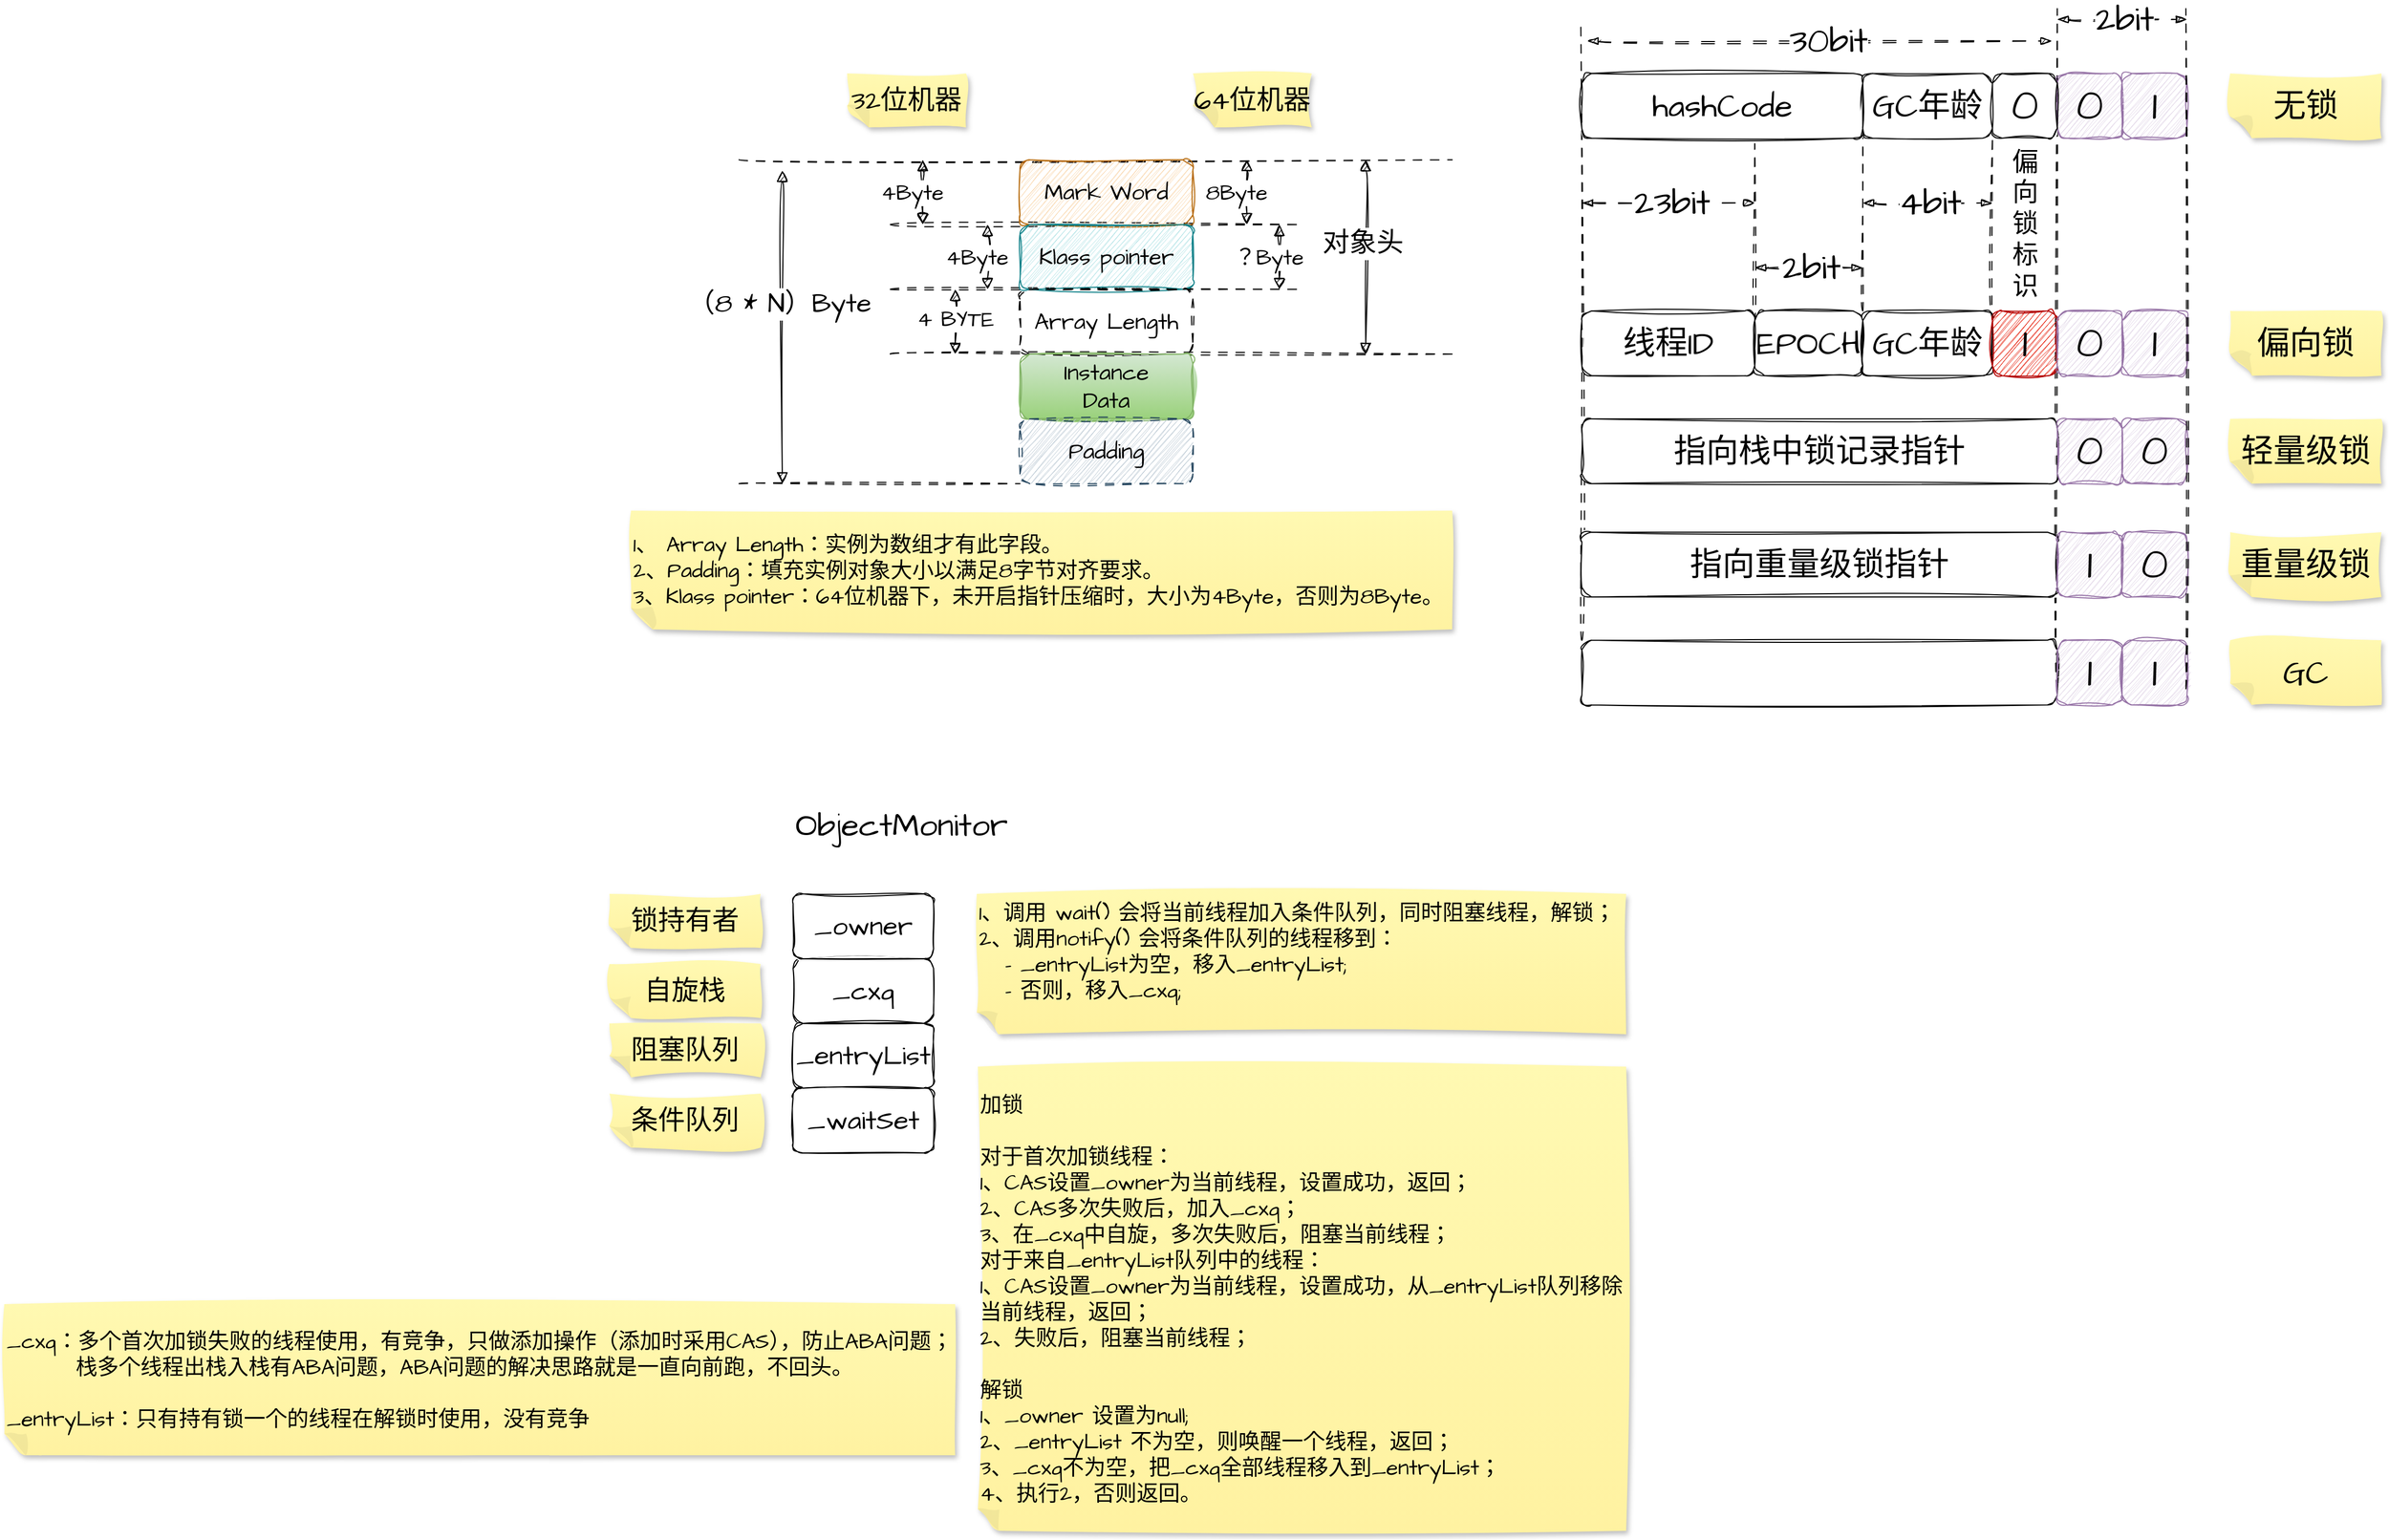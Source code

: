 <mxfile version="27.0.1" pages="2">
  <diagram id="DWRk5Ioig9nhmBMhW3VK" name="synchronized">
    <mxGraphModel dx="2586" dy="648" grid="1" gridSize="10" guides="1" tooltips="1" connect="1" arrows="1" fold="1" page="1" pageScale="1" pageWidth="827" pageHeight="1169" math="0" shadow="0">
      <root>
        <mxCell id="0" />
        <mxCell id="1" parent="0" />
        <mxCell id="L-Hcd75Az6-klwuQlHuB-6" value="" style="group" vertex="1" connectable="0" parent="1">
          <mxGeometry x="39" y="20" width="741" height="645" as="geometry" />
        </mxCell>
        <mxCell id="I6-CAUU2AUyVwgzxPKkg-29" value="" style="edgeStyle=none;orthogonalLoop=1;jettySize=auto;html=1;rounded=0;sketch=1;hachureGap=4;jiggle=2;curveFitting=1;fontFamily=Architects Daughter;fontSource=https%3A%2F%2Ffonts.googleapis.com%2Fcss%3Ffamily%3DArchitects%2BDaughter;fontSize=12;startSize=8;endSize=8;curved=1;endArrow=none;startFill=0;dashed=1;dashPattern=8 8;exitX=1;exitY=0;exitDx=0;exitDy=0;" edge="1" parent="L-Hcd75Az6-klwuQlHuB-6" source="I6-CAUU2AUyVwgzxPKkg-8">
          <mxGeometry width="120" relative="1" as="geometry">
            <mxPoint x="261" y="260" as="sourcePoint" />
            <mxPoint x="261" y="110" as="targetPoint" />
            <Array as="points" />
          </mxGeometry>
        </mxCell>
        <mxCell id="I6-CAUU2AUyVwgzxPKkg-30" value="" style="edgeStyle=none;orthogonalLoop=1;jettySize=auto;html=1;rounded=0;sketch=1;hachureGap=4;jiggle=2;curveFitting=1;fontFamily=Architects Daughter;fontSource=https%3A%2F%2Ffonts.googleapis.com%2Fcss%3Ffamily%3DArchitects%2BDaughter;fontSize=12;startSize=8;endSize=8;curved=1;endArrow=none;startFill=0;dashed=1;dashPattern=8 8;exitX=0;exitY=0;exitDx=0;exitDy=0;" edge="1" parent="L-Hcd75Az6-klwuQlHuB-6" source="I6-CAUU2AUyVwgzxPKkg-54">
          <mxGeometry width="120" relative="1" as="geometry">
            <mxPoint y="680" as="sourcePoint" />
            <mxPoint y="10" as="targetPoint" />
            <Array as="points" />
          </mxGeometry>
        </mxCell>
        <mxCell id="I6-CAUU2AUyVwgzxPKkg-31" value="" style="edgeStyle=none;orthogonalLoop=1;jettySize=auto;html=1;rounded=0;sketch=1;hachureGap=4;jiggle=2;curveFitting=1;fontFamily=Architects Daughter;fontSource=https%3A%2F%2Ffonts.googleapis.com%2Fcss%3Ffamily%3DArchitects%2BDaughter;fontSize=12;startSize=8;endSize=8;curved=1;endArrow=none;startFill=0;dashed=1;dashPattern=8 8;exitX=1;exitY=0;exitDx=0;exitDy=0;" edge="1" parent="L-Hcd75Az6-klwuQlHuB-6">
          <mxGeometry width="120" relative="1" as="geometry">
            <mxPoint x="161" y="290" as="sourcePoint" />
            <mxPoint x="161" y="120" as="targetPoint" />
            <Array as="points" />
          </mxGeometry>
        </mxCell>
        <mxCell id="I6-CAUU2AUyVwgzxPKkg-32" value="" style="edgeStyle=none;orthogonalLoop=1;jettySize=auto;html=1;rounded=0;sketch=1;hachureGap=4;jiggle=2;curveFitting=1;fontFamily=Architects Daughter;fontSource=https%3A%2F%2Ffonts.googleapis.com%2Fcss%3Ffamily%3DArchitects%2BDaughter;fontSize=12;startSize=8;endSize=8;curved=1;endArrow=none;startFill=0;dashed=1;dashPattern=8 8;exitX=1;exitY=0;exitDx=0;exitDy=0;" edge="1" parent="L-Hcd75Az6-klwuQlHuB-6">
          <mxGeometry width="120" relative="1" as="geometry">
            <mxPoint x="381" y="290" as="sourcePoint" />
            <mxPoint x="381" y="120" as="targetPoint" />
            <Array as="points" />
          </mxGeometry>
        </mxCell>
        <mxCell id="I6-CAUU2AUyVwgzxPKkg-33" value="" style="edgeStyle=none;orthogonalLoop=1;jettySize=auto;html=1;rounded=0;sketch=1;hachureGap=4;jiggle=2;curveFitting=1;fontFamily=Architects Daughter;fontSource=https%3A%2F%2Ffonts.googleapis.com%2Fcss%3Ffamily%3DArchitects%2BDaughter;fontSize=12;startSize=8;endSize=8;curved=1;endArrow=none;startFill=0;dashed=1;dashPattern=8 8;" edge="1" parent="L-Hcd75Az6-klwuQlHuB-6">
          <mxGeometry width="120" relative="1" as="geometry">
            <mxPoint x="441" y="630" as="sourcePoint" />
            <mxPoint x="441" as="targetPoint" />
            <Array as="points" />
          </mxGeometry>
        </mxCell>
        <mxCell id="I6-CAUU2AUyVwgzxPKkg-35" value="" style="edgeStyle=none;orthogonalLoop=1;jettySize=auto;html=1;rounded=0;sketch=1;hachureGap=4;jiggle=2;curveFitting=1;fontFamily=Architects Daughter;fontSource=https%3A%2F%2Ffonts.googleapis.com%2Fcss%3Ffamily%3DArchitects%2BDaughter;fontSize=12;startSize=8;endSize=8;curved=1;startArrow=blockThin;startFill=1;endArrow=blockThin;endFill=1;dashed=1;dashPattern=12 12;" edge="1" parent="L-Hcd75Az6-klwuQlHuB-6">
          <mxGeometry width="120" relative="1" as="geometry">
            <mxPoint x="1" y="180" as="sourcePoint" />
            <mxPoint x="161" y="180" as="targetPoint" />
            <Array as="points" />
          </mxGeometry>
        </mxCell>
        <mxCell id="I6-CAUU2AUyVwgzxPKkg-37" value="&lt;font style=&quot;font-size: 32px;&quot;&gt;23bit&lt;/font&gt;" style="edgeLabel;html=1;align=center;verticalAlign=middle;resizable=0;points=[];fontSize=12;sketch=1;hachureGap=4;jiggle=2;curveFitting=1;fontFamily=Architects Daughter;fontSource=https%3A%2F%2Ffonts.googleapis.com%2Fcss%3Ffamily%3DArchitects%2BDaughter;container=0;" vertex="1" connectable="0" parent="I6-CAUU2AUyVwgzxPKkg-35">
          <mxGeometry x="0.037" y="-1" relative="1" as="geometry">
            <mxPoint as="offset" />
          </mxGeometry>
        </mxCell>
        <mxCell id="I6-CAUU2AUyVwgzxPKkg-38" value="" style="edgeStyle=none;orthogonalLoop=1;jettySize=auto;html=1;rounded=0;sketch=1;hachureGap=4;jiggle=2;curveFitting=1;fontFamily=Architects Daughter;fontSource=https%3A%2F%2Ffonts.googleapis.com%2Fcss%3Ffamily%3DArchitects%2BDaughter;fontSize=12;startSize=8;endSize=8;curved=1;startArrow=blockThin;startFill=1;endArrow=blockThin;endFill=1;dashed=1;dashPattern=12 12;" edge="1" parent="L-Hcd75Az6-klwuQlHuB-6">
          <mxGeometry width="120" relative="1" as="geometry">
            <mxPoint x="261" y="180" as="sourcePoint" />
            <mxPoint x="381" y="180" as="targetPoint" />
            <Array as="points" />
          </mxGeometry>
        </mxCell>
        <mxCell id="I6-CAUU2AUyVwgzxPKkg-39" value="&lt;font style=&quot;font-size: 32px;&quot;&gt;4bit&lt;/font&gt;" style="edgeLabel;html=1;align=center;verticalAlign=middle;resizable=0;points=[];fontSize=12;sketch=1;hachureGap=4;jiggle=2;curveFitting=1;fontFamily=Architects Daughter;fontSource=https%3A%2F%2Ffonts.googleapis.com%2Fcss%3Ffamily%3DArchitects%2BDaughter;container=0;" vertex="1" connectable="0" parent="I6-CAUU2AUyVwgzxPKkg-38">
          <mxGeometry x="0.037" y="-1" relative="1" as="geometry">
            <mxPoint as="offset" />
          </mxGeometry>
        </mxCell>
        <mxCell id="I6-CAUU2AUyVwgzxPKkg-40" value="" style="edgeStyle=none;orthogonalLoop=1;jettySize=auto;html=1;rounded=0;sketch=1;hachureGap=4;jiggle=2;curveFitting=1;fontFamily=Architects Daughter;fontSource=https%3A%2F%2Ffonts.googleapis.com%2Fcss%3Ffamily%3DArchitects%2BDaughter;fontSize=12;startSize=8;endSize=8;curved=1;startArrow=blockThin;startFill=1;endArrow=blockThin;endFill=1;dashed=1;dashPattern=12 12;" edge="1" parent="L-Hcd75Az6-klwuQlHuB-6">
          <mxGeometry width="120" relative="1" as="geometry">
            <mxPoint x="161" y="240" as="sourcePoint" />
            <mxPoint x="261" y="240" as="targetPoint" />
            <Array as="points" />
          </mxGeometry>
        </mxCell>
        <mxCell id="I6-CAUU2AUyVwgzxPKkg-41" value="&lt;font style=&quot;font-size: 32px;&quot;&gt;2bit&lt;/font&gt;" style="edgeLabel;html=1;align=center;verticalAlign=middle;resizable=0;points=[];fontSize=12;sketch=1;hachureGap=4;jiggle=2;curveFitting=1;fontFamily=Architects Daughter;fontSource=https%3A%2F%2Ffonts.googleapis.com%2Fcss%3Ffamily%3DArchitects%2BDaughter;container=0;" vertex="1" connectable="0" parent="I6-CAUU2AUyVwgzxPKkg-40">
          <mxGeometry x="0.037" y="-1" relative="1" as="geometry">
            <mxPoint as="offset" />
          </mxGeometry>
        </mxCell>
        <mxCell id="I6-CAUU2AUyVwgzxPKkg-42" value="偏&lt;div&gt;向&lt;/div&gt;&lt;div&gt;锁&lt;/div&gt;&lt;div&gt;标&lt;/div&gt;&lt;div&gt;识&lt;/div&gt;" style="text;html=1;align=center;verticalAlign=middle;resizable=0;points=[];autosize=1;strokeColor=none;fillColor=none;fontSize=24;fontFamily=Architects Daughter;fontSource=https%3A%2F%2Ffonts.googleapis.com%2Fcss%3Ffamily%3DArchitects%2BDaughter;container=0;" vertex="1" parent="L-Hcd75Az6-klwuQlHuB-6">
          <mxGeometry x="386" y="120" width="50" height="160" as="geometry" />
        </mxCell>
        <mxCell id="I6-CAUU2AUyVwgzxPKkg-43" value="" style="edgeStyle=none;orthogonalLoop=1;jettySize=auto;html=1;rounded=0;sketch=1;hachureGap=4;jiggle=2;curveFitting=1;fontFamily=Architects Daughter;fontSource=https%3A%2F%2Ffonts.googleapis.com%2Fcss%3Ffamily%3DArchitects%2BDaughter;fontSize=12;startSize=8;endSize=8;curved=1;startArrow=blockThin;startFill=1;endArrow=blockThin;endFill=1;dashed=1;dashPattern=12 12;" edge="1" parent="L-Hcd75Az6-klwuQlHuB-6">
          <mxGeometry width="120" relative="1" as="geometry">
            <mxPoint x="6" y="30" as="sourcePoint" />
            <mxPoint x="436" y="30" as="targetPoint" />
            <Array as="points" />
          </mxGeometry>
        </mxCell>
        <mxCell id="I6-CAUU2AUyVwgzxPKkg-44" value="&lt;font style=&quot;font-size: 32px;&quot;&gt;30bit&lt;/font&gt;" style="edgeLabel;html=1;align=center;verticalAlign=middle;resizable=0;points=[];fontSize=12;sketch=1;hachureGap=4;jiggle=2;curveFitting=1;fontFamily=Architects Daughter;fontSource=https%3A%2F%2Ffonts.googleapis.com%2Fcss%3Ffamily%3DArchitects%2BDaughter;container=0;" vertex="1" connectable="0" parent="I6-CAUU2AUyVwgzxPKkg-43">
          <mxGeometry x="0.037" y="-1" relative="1" as="geometry">
            <mxPoint as="offset" />
          </mxGeometry>
        </mxCell>
        <mxCell id="I6-CAUU2AUyVwgzxPKkg-46" value="无锁" style="shape=note;whiteSpace=wrap;html=1;backgroundOutline=1;fontColor=#000000;darkOpacity=0.05;fillColor=#FFF9B2;strokeColor=none;fillStyle=solid;direction=west;gradientDirection=north;gradientColor=#FFF2A1;shadow=1;size=20;pointerEvents=1;sketch=1;hachureGap=4;jiggle=2;curveFitting=1;fontFamily=Architects Daughter;fontSource=https%3A%2F%2Ffonts.googleapis.com%2Fcss%3Ffamily%3DArchitects%2BDaughter;fontSize=30;container=0;" vertex="1" parent="L-Hcd75Az6-klwuQlHuB-6">
          <mxGeometry x="601" y="60" width="140" height="60" as="geometry" />
        </mxCell>
        <mxCell id="I6-CAUU2AUyVwgzxPKkg-47" value="偏向锁" style="shape=note;whiteSpace=wrap;html=1;backgroundOutline=1;fontColor=#000000;darkOpacity=0.05;fillColor=#FFF9B2;strokeColor=none;fillStyle=solid;direction=west;gradientDirection=north;gradientColor=#FFF2A1;shadow=1;size=20;pointerEvents=1;sketch=1;hachureGap=4;jiggle=2;curveFitting=1;fontFamily=Architects Daughter;fontSource=https%3A%2F%2Ffonts.googleapis.com%2Fcss%3Ffamily%3DArchitects%2BDaughter;fontSize=30;container=0;" vertex="1" parent="L-Hcd75Az6-klwuQlHuB-6">
          <mxGeometry x="601" y="280" width="140" height="60" as="geometry" />
        </mxCell>
        <mxCell id="I6-CAUU2AUyVwgzxPKkg-48" value="轻量级锁" style="shape=note;whiteSpace=wrap;html=1;backgroundOutline=1;fontColor=#000000;darkOpacity=0.05;fillColor=#FFF9B2;strokeColor=none;fillStyle=solid;direction=west;gradientDirection=north;gradientColor=#FFF2A1;shadow=1;size=20;pointerEvents=1;sketch=1;hachureGap=4;jiggle=2;curveFitting=1;fontFamily=Architects Daughter;fontSource=https%3A%2F%2Ffonts.googleapis.com%2Fcss%3Ffamily%3DArchitects%2BDaughter;fontSize=30;container=0;" vertex="1" parent="L-Hcd75Az6-klwuQlHuB-6">
          <mxGeometry x="601" y="380" width="140" height="60" as="geometry" />
        </mxCell>
        <mxCell id="I6-CAUU2AUyVwgzxPKkg-49" value="重量级锁" style="shape=note;whiteSpace=wrap;html=1;backgroundOutline=1;fontColor=#000000;darkOpacity=0.05;fillColor=#FFF9B2;strokeColor=none;fillStyle=solid;direction=west;gradientDirection=north;gradientColor=#FFF2A1;shadow=1;size=20;pointerEvents=1;sketch=1;hachureGap=4;jiggle=2;curveFitting=1;fontFamily=Architects Daughter;fontSource=https%3A%2F%2Ffonts.googleapis.com%2Fcss%3Ffamily%3DArchitects%2BDaughter;fontSize=30;container=0;" vertex="1" parent="L-Hcd75Az6-klwuQlHuB-6">
          <mxGeometry x="601" y="485" width="140" height="60" as="geometry" />
        </mxCell>
        <mxCell id="I6-CAUU2AUyVwgzxPKkg-55" value="GC" style="shape=note;whiteSpace=wrap;html=1;backgroundOutline=1;fontColor=#000000;darkOpacity=0.05;fillColor=#FFF9B2;strokeColor=none;fillStyle=solid;direction=west;gradientDirection=north;gradientColor=#FFF2A1;shadow=1;size=20;pointerEvents=1;sketch=1;hachureGap=4;jiggle=2;curveFitting=1;fontFamily=Architects Daughter;fontSource=https%3A%2F%2Ffonts.googleapis.com%2Fcss%3Ffamily%3DArchitects%2BDaughter;fontSize=30;container=0;" vertex="1" parent="L-Hcd75Az6-klwuQlHuB-6">
          <mxGeometry x="601" y="585" width="140" height="60" as="geometry" />
        </mxCell>
        <mxCell id="I6-CAUU2AUyVwgzxPKkg-3" value="hashCode" style="rounded=1;whiteSpace=wrap;html=1;sketch=1;hachureGap=4;jiggle=2;curveFitting=1;fontFamily=Architects Daughter;fontSource=https%3A%2F%2Ffonts.googleapis.com%2Fcss%3Ffamily%3DArchitects%2BDaughter;fontSize=30;container=0;" vertex="1" parent="L-Hcd75Az6-klwuQlHuB-6">
          <mxGeometry x="1" y="60" width="260" height="60" as="geometry" />
        </mxCell>
        <mxCell id="I6-CAUU2AUyVwgzxPKkg-5" value="GC年龄" style="rounded=1;whiteSpace=wrap;html=1;sketch=1;hachureGap=4;jiggle=2;curveFitting=1;fontFamily=Architects Daughter;fontSource=https%3A%2F%2Ffonts.googleapis.com%2Fcss%3Ffamily%3DArchitects%2BDaughter;fontSize=30;container=0;" vertex="1" parent="L-Hcd75Az6-klwuQlHuB-6">
          <mxGeometry x="261" y="60" width="120" height="60" as="geometry" />
        </mxCell>
        <mxCell id="I6-CAUU2AUyVwgzxPKkg-1" value="0" style="rounded=1;whiteSpace=wrap;html=1;sketch=1;hachureGap=4;jiggle=2;curveFitting=1;fontFamily=Architects Daughter;fontSource=https%3A%2F%2Ffonts.googleapis.com%2Fcss%3Ffamily%3DArchitects%2BDaughter;fontSize=40;fillColor=#e1d5e7;strokeColor=#9673a6;container=0;" vertex="1" parent="L-Hcd75Az6-klwuQlHuB-6">
          <mxGeometry x="441" y="60" width="60" height="60" as="geometry" />
        </mxCell>
        <mxCell id="I6-CAUU2AUyVwgzxPKkg-2" value="1" style="rounded=1;whiteSpace=wrap;html=1;sketch=1;hachureGap=4;jiggle=2;curveFitting=1;fontFamily=Architects Daughter;fontSource=https%3A%2F%2Ffonts.googleapis.com%2Fcss%3Ffamily%3DArchitects%2BDaughter;fontSize=40;fillColor=#e1d5e7;strokeColor=#9673a6;container=0;" vertex="1" parent="L-Hcd75Az6-klwuQlHuB-6">
          <mxGeometry x="501" y="60" width="60" height="60" as="geometry" />
        </mxCell>
        <mxCell id="I6-CAUU2AUyVwgzxPKkg-6" value="0" style="rounded=1;whiteSpace=wrap;html=1;sketch=1;hachureGap=4;jiggle=2;curveFitting=1;fontFamily=Architects Daughter;fontSource=https%3A%2F%2Ffonts.googleapis.com%2Fcss%3Ffamily%3DArchitects%2BDaughter;fontSize=40;container=0;" vertex="1" parent="L-Hcd75Az6-klwuQlHuB-6">
          <mxGeometry x="381" y="60" width="60" height="60" as="geometry" />
        </mxCell>
        <mxCell id="I6-CAUU2AUyVwgzxPKkg-7" value="线程ID" style="rounded=1;whiteSpace=wrap;html=1;sketch=1;hachureGap=4;jiggle=2;curveFitting=1;fontFamily=Architects Daughter;fontSource=https%3A%2F%2Ffonts.googleapis.com%2Fcss%3Ffamily%3DArchitects%2BDaughter;fontSize=30;container=0;" vertex="1" parent="L-Hcd75Az6-klwuQlHuB-6">
          <mxGeometry x="1" y="280" width="160" height="60" as="geometry" />
        </mxCell>
        <mxCell id="I6-CAUU2AUyVwgzxPKkg-8" value="EPOCH" style="rounded=1;whiteSpace=wrap;html=1;sketch=1;hachureGap=4;jiggle=2;curveFitting=1;fontFamily=Architects Daughter;fontSource=https%3A%2F%2Ffonts.googleapis.com%2Fcss%3Ffamily%3DArchitects%2BDaughter;fontSize=30;container=0;" vertex="1" parent="L-Hcd75Az6-klwuQlHuB-6">
          <mxGeometry x="161" y="280" width="100" height="60" as="geometry" />
        </mxCell>
        <mxCell id="I6-CAUU2AUyVwgzxPKkg-11" value="GC年龄" style="rounded=1;whiteSpace=wrap;html=1;sketch=1;hachureGap=4;jiggle=2;curveFitting=1;fontFamily=Architects Daughter;fontSource=https%3A%2F%2Ffonts.googleapis.com%2Fcss%3Ffamily%3DArchitects%2BDaughter;fontSize=30;container=0;" vertex="1" parent="L-Hcd75Az6-klwuQlHuB-6">
          <mxGeometry x="261" y="280" width="120" height="60" as="geometry" />
        </mxCell>
        <mxCell id="I6-CAUU2AUyVwgzxPKkg-14" value="1" style="rounded=1;whiteSpace=wrap;html=1;sketch=1;hachureGap=4;jiggle=2;curveFitting=1;fontFamily=Architects Daughter;fontSource=https%3A%2F%2Ffonts.googleapis.com%2Fcss%3Ffamily%3DArchitects%2BDaughter;fontSize=40;fillColor=#e51400;strokeColor=#B20000;fontColor=#000000;container=0;" vertex="1" parent="L-Hcd75Az6-klwuQlHuB-6">
          <mxGeometry x="381" y="280" width="60" height="60" as="geometry" />
        </mxCell>
        <mxCell id="I6-CAUU2AUyVwgzxPKkg-12" value="0" style="rounded=1;whiteSpace=wrap;html=1;sketch=1;hachureGap=4;jiggle=2;curveFitting=1;fontFamily=Architects Daughter;fontSource=https%3A%2F%2Ffonts.googleapis.com%2Fcss%3Ffamily%3DArchitects%2BDaughter;fontSize=40;fillColor=#e1d5e7;strokeColor=#9673a6;container=0;" vertex="1" parent="L-Hcd75Az6-klwuQlHuB-6">
          <mxGeometry x="441" y="280" width="60" height="60" as="geometry" />
        </mxCell>
        <mxCell id="I6-CAUU2AUyVwgzxPKkg-13" value="1" style="rounded=1;whiteSpace=wrap;html=1;sketch=1;hachureGap=4;jiggle=2;curveFitting=1;fontFamily=Architects Daughter;fontSource=https%3A%2F%2Ffonts.googleapis.com%2Fcss%3Ffamily%3DArchitects%2BDaughter;fontSize=40;fillColor=#e1d5e7;strokeColor=#9673a6;container=0;" vertex="1" parent="L-Hcd75Az6-klwuQlHuB-6">
          <mxGeometry x="501" y="280" width="60" height="60" as="geometry" />
        </mxCell>
        <mxCell id="I6-CAUU2AUyVwgzxPKkg-25" value="指向重量级锁指针" style="rounded=1;whiteSpace=wrap;html=1;sketch=1;hachureGap=4;jiggle=2;curveFitting=1;fontFamily=Architects Daughter;fontSource=https%3A%2F%2Ffonts.googleapis.com%2Fcss%3Ffamily%3DArchitects%2BDaughter;fontSize=30;container=0;" vertex="1" parent="L-Hcd75Az6-klwuQlHuB-6">
          <mxGeometry x="1" y="485" width="440" height="60" as="geometry" />
        </mxCell>
        <mxCell id="I6-CAUU2AUyVwgzxPKkg-22" value="1" style="rounded=1;whiteSpace=wrap;html=1;sketch=1;hachureGap=4;jiggle=2;curveFitting=1;fontFamily=Architects Daughter;fontSource=https%3A%2F%2Ffonts.googleapis.com%2Fcss%3Ffamily%3DArchitects%2BDaughter;fontSize=40;fillColor=#e1d5e7;strokeColor=#9673a6;container=0;" vertex="1" parent="L-Hcd75Az6-klwuQlHuB-6">
          <mxGeometry x="441" y="485" width="60" height="60" as="geometry" />
        </mxCell>
        <mxCell id="I6-CAUU2AUyVwgzxPKkg-23" value="0" style="rounded=1;whiteSpace=wrap;html=1;sketch=1;hachureGap=4;jiggle=2;curveFitting=1;fontFamily=Architects Daughter;fontSource=https%3A%2F%2Ffonts.googleapis.com%2Fcss%3Ffamily%3DArchitects%2BDaughter;fontSize=40;fillColor=#e1d5e7;strokeColor=#9673a6;container=0;" vertex="1" parent="L-Hcd75Az6-klwuQlHuB-6">
          <mxGeometry x="501" y="485" width="60" height="60" as="geometry" />
        </mxCell>
        <mxCell id="I6-CAUU2AUyVwgzxPKkg-24" value="指向栈中锁记录指针" style="rounded=1;whiteSpace=wrap;html=1;sketch=1;hachureGap=4;jiggle=2;curveFitting=1;fontFamily=Architects Daughter;fontSource=https%3A%2F%2Ffonts.googleapis.com%2Fcss%3Ffamily%3DArchitects%2BDaughter;fontSize=30;container=0;" vertex="1" parent="L-Hcd75Az6-klwuQlHuB-6">
          <mxGeometry x="1" y="380" width="440" height="60" as="geometry" />
        </mxCell>
        <mxCell id="I6-CAUU2AUyVwgzxPKkg-19" value="0" style="rounded=1;whiteSpace=wrap;html=1;sketch=1;hachureGap=4;jiggle=2;curveFitting=1;fontFamily=Architects Daughter;fontSource=https%3A%2F%2Ffonts.googleapis.com%2Fcss%3Ffamily%3DArchitects%2BDaughter;fontSize=40;fillColor=#e1d5e7;strokeColor=#9673a6;container=0;" vertex="1" parent="L-Hcd75Az6-klwuQlHuB-6">
          <mxGeometry x="441" y="380" width="60" height="60" as="geometry" />
        </mxCell>
        <mxCell id="I6-CAUU2AUyVwgzxPKkg-20" value="0" style="rounded=1;whiteSpace=wrap;html=1;sketch=1;hachureGap=4;jiggle=2;curveFitting=1;fontFamily=Architects Daughter;fontSource=https%3A%2F%2Ffonts.googleapis.com%2Fcss%3Ffamily%3DArchitects%2BDaughter;fontSize=40;fillColor=#e1d5e7;strokeColor=#9673a6;container=0;" vertex="1" parent="L-Hcd75Az6-klwuQlHuB-6">
          <mxGeometry x="501" y="380" width="60" height="60" as="geometry" />
        </mxCell>
        <mxCell id="I6-CAUU2AUyVwgzxPKkg-54" value="" style="rounded=1;whiteSpace=wrap;html=1;sketch=1;hachureGap=4;jiggle=2;curveFitting=1;fontFamily=Architects Daughter;fontSource=https%3A%2F%2Ffonts.googleapis.com%2Fcss%3Ffamily%3DArchitects%2BDaughter;fontSize=30;container=0;" vertex="1" parent="L-Hcd75Az6-klwuQlHuB-6">
          <mxGeometry x="1" y="585" width="440" height="60" as="geometry" />
        </mxCell>
        <mxCell id="I6-CAUU2AUyVwgzxPKkg-52" value="1" style="rounded=1;whiteSpace=wrap;html=1;sketch=1;hachureGap=4;jiggle=2;curveFitting=1;fontFamily=Architects Daughter;fontSource=https%3A%2F%2Ffonts.googleapis.com%2Fcss%3Ffamily%3DArchitects%2BDaughter;fontSize=40;fillColor=#e1d5e7;strokeColor=#9673a6;container=0;" vertex="1" parent="L-Hcd75Az6-klwuQlHuB-6">
          <mxGeometry x="441" y="585" width="60" height="60" as="geometry" />
        </mxCell>
        <mxCell id="I6-CAUU2AUyVwgzxPKkg-53" value="1" style="rounded=1;whiteSpace=wrap;html=1;sketch=1;hachureGap=4;jiggle=2;curveFitting=1;fontFamily=Architects Daughter;fontSource=https%3A%2F%2Ffonts.googleapis.com%2Fcss%3Ffamily%3DArchitects%2BDaughter;fontSize=40;fillColor=#e1d5e7;strokeColor=#9673a6;container=0;" vertex="1" parent="L-Hcd75Az6-klwuQlHuB-6">
          <mxGeometry x="501" y="585" width="60" height="60" as="geometry" />
        </mxCell>
        <mxCell id="L-Hcd75Az6-klwuQlHuB-3" value="" style="edgeStyle=none;orthogonalLoop=1;jettySize=auto;html=1;rounded=0;sketch=1;hachureGap=4;jiggle=2;curveFitting=1;fontFamily=Architects Daughter;fontSource=https%3A%2F%2Ffonts.googleapis.com%2Fcss%3Ffamily%3DArchitects%2BDaughter;fontSize=12;startSize=8;endSize=8;curved=1;endArrow=none;startFill=0;dashed=1;dashPattern=8 8;" edge="1" parent="L-Hcd75Az6-klwuQlHuB-6">
          <mxGeometry width="120" relative="1" as="geometry">
            <mxPoint x="560" y="630" as="sourcePoint" />
            <mxPoint x="560" as="targetPoint" />
            <Array as="points" />
          </mxGeometry>
        </mxCell>
        <mxCell id="L-Hcd75Az6-klwuQlHuB-4" value="" style="edgeStyle=none;orthogonalLoop=1;jettySize=auto;html=1;rounded=0;sketch=1;hachureGap=4;jiggle=2;curveFitting=1;fontFamily=Architects Daughter;fontSource=https%3A%2F%2Ffonts.googleapis.com%2Fcss%3Ffamily%3DArchitects%2BDaughter;fontSize=12;startSize=8;endSize=8;curved=1;startArrow=blockThin;startFill=1;endArrow=blockThin;endFill=1;dashed=1;dashPattern=12 12;" edge="1" parent="L-Hcd75Az6-klwuQlHuB-6">
          <mxGeometry width="120" relative="1" as="geometry">
            <mxPoint x="441" y="10" as="sourcePoint" />
            <mxPoint x="561" y="10" as="targetPoint" />
            <Array as="points" />
          </mxGeometry>
        </mxCell>
        <mxCell id="L-Hcd75Az6-klwuQlHuB-5" value="&lt;font style=&quot;font-size: 32px;&quot;&gt;2bit&lt;/font&gt;" style="edgeLabel;html=1;align=center;verticalAlign=middle;resizable=0;points=[];fontSize=12;sketch=1;hachureGap=4;jiggle=2;curveFitting=1;fontFamily=Architects Daughter;fontSource=https%3A%2F%2Ffonts.googleapis.com%2Fcss%3Ffamily%3DArchitects%2BDaughter;container=0;" vertex="1" connectable="0" parent="L-Hcd75Az6-klwuQlHuB-4">
          <mxGeometry x="0.037" y="-1" relative="1" as="geometry">
            <mxPoint as="offset" />
          </mxGeometry>
        </mxCell>
        <mxCell id="L-Hcd75Az6-klwuQlHuB-43" value="" style="group" vertex="1" connectable="0" parent="1">
          <mxGeometry x="-840" y="80" width="760" height="515" as="geometry" />
        </mxCell>
        <mxCell id="L-Hcd75Az6-klwuQlHuB-30" value="32位机器" style="shape=note;whiteSpace=wrap;html=1;backgroundOutline=1;fontColor=#000000;darkOpacity=0.05;fillColor=#FFF9B2;strokeColor=none;fillStyle=solid;direction=west;gradientDirection=north;gradientColor=#FFF2A1;shadow=1;size=20;pointerEvents=1;sketch=1;hachureGap=4;jiggle=2;curveFitting=1;fontFamily=Architects Daughter;fontSource=https%3A%2F%2Ffonts.googleapis.com%2Fcss%3Ffamily%3DArchitects%2BDaughter;fontSize=25;" vertex="1" parent="L-Hcd75Az6-klwuQlHuB-43">
          <mxGeometry x="200" width="110" height="50" as="geometry" />
        </mxCell>
        <mxCell id="L-Hcd75Az6-klwuQlHuB-31" value="64位机器" style="shape=note;whiteSpace=wrap;html=1;backgroundOutline=1;fontColor=#000000;darkOpacity=0.05;fillColor=#FFF9B2;strokeColor=none;fillStyle=solid;direction=west;gradientDirection=north;gradientColor=#FFF2A1;shadow=1;size=20;pointerEvents=1;sketch=1;hachureGap=4;jiggle=2;curveFitting=1;fontFamily=Architects Daughter;fontSource=https%3A%2F%2Ffonts.googleapis.com%2Fcss%3Ffamily%3DArchitects%2BDaughter;fontSize=25;" vertex="1" parent="L-Hcd75Az6-klwuQlHuB-43">
          <mxGeometry x="520" width="110" height="50" as="geometry" />
        </mxCell>
        <mxCell id="L-Hcd75Az6-klwuQlHuB-36" value="1、 Array Length：实例为数组才有此&lt;span style=&quot;background-color: transparent; color: light-dark(rgb(0, 0, 0), rgb(237, 237, 237));&quot;&gt;字段。&lt;/span&gt;&lt;div&gt;&lt;span style=&quot;background-color: transparent; color: light-dark(rgb(0, 0, 0), rgb(237, 237, 237));&quot;&gt;2、Padding：填充实例对象大小以满足8字节对齐要求。&lt;/span&gt;&lt;/div&gt;&lt;div&gt;&lt;span style=&quot;background-color: transparent; color: light-dark(rgb(0, 0, 0), rgb(237, 237, 237));&quot;&gt;3、Klass pointer：64位机器下，未开启指针压缩时，大小为4Byte，否则为8Byte。&amp;nbsp;&lt;/span&gt;&lt;/div&gt;" style="shape=note;whiteSpace=wrap;html=1;backgroundOutline=1;fontColor=#000000;darkOpacity=0.05;fillColor=#FFF9B2;strokeColor=none;fillStyle=solid;direction=west;gradientDirection=north;gradientColor=#FFF2A1;shadow=1;size=20;pointerEvents=1;sketch=1;hachureGap=4;jiggle=2;curveFitting=1;fontFamily=Architects Daughter;fontSource=https%3A%2F%2Ffonts.googleapis.com%2Fcss%3Ffamily%3DArchitects%2BDaughter;align=left;fontSize=20;" vertex="1" parent="L-Hcd75Az6-klwuQlHuB-43">
          <mxGeometry y="405" width="760" height="110" as="geometry" />
        </mxCell>
        <mxCell id="L-Hcd75Az6-klwuQlHuB-15" value="" style="edgeStyle=none;orthogonalLoop=1;jettySize=auto;html=1;rounded=0;sketch=1;hachureGap=4;jiggle=2;curveFitting=1;fontFamily=Architects Daughter;fontSource=https%3A%2F%2Ffonts.googleapis.com%2Fcss%3Ffamily%3DArchitects%2BDaughter;fontSize=12;startSize=8;endSize=8;curved=1;endArrow=none;startFill=0;dashed=1;dashPattern=8 8;" edge="1" parent="L-Hcd75Az6-klwuQlHuB-43">
          <mxGeometry width="120" relative="1" as="geometry">
            <mxPoint x="100" y="80" as="sourcePoint" />
            <mxPoint x="760" y="80" as="targetPoint" />
            <Array as="points" />
          </mxGeometry>
        </mxCell>
        <mxCell id="L-Hcd75Az6-klwuQlHuB-16" value="" style="edgeStyle=none;orthogonalLoop=1;jettySize=auto;html=1;rounded=0;sketch=1;hachureGap=4;jiggle=2;curveFitting=1;fontFamily=Architects Daughter;fontSource=https%3A%2F%2Ffonts.googleapis.com%2Fcss%3Ffamily%3DArchitects%2BDaughter;fontSize=12;startSize=8;endSize=8;curved=1;endArrow=none;startFill=0;dashed=1;dashPattern=8 8;" edge="1" parent="L-Hcd75Az6-klwuQlHuB-43">
          <mxGeometry width="120" relative="1" as="geometry">
            <mxPoint x="240" y="140" as="sourcePoint" />
            <mxPoint x="620" y="140" as="targetPoint" />
            <Array as="points" />
          </mxGeometry>
        </mxCell>
        <mxCell id="L-Hcd75Az6-klwuQlHuB-17" value="" style="edgeStyle=none;orthogonalLoop=1;jettySize=auto;html=1;rounded=0;sketch=1;hachureGap=4;jiggle=2;curveFitting=1;fontFamily=Architects Daughter;fontSource=https%3A%2F%2Ffonts.googleapis.com%2Fcss%3Ffamily%3DArchitects%2BDaughter;fontSize=12;startSize=8;endSize=8;curved=1;endArrow=none;startFill=0;dashed=1;dashPattern=8 8;" edge="1" parent="L-Hcd75Az6-klwuQlHuB-43">
          <mxGeometry width="120" relative="1" as="geometry">
            <mxPoint x="240" y="200" as="sourcePoint" />
            <mxPoint x="620" y="200" as="targetPoint" />
            <Array as="points" />
          </mxGeometry>
        </mxCell>
        <mxCell id="L-Hcd75Az6-klwuQlHuB-18" value="" style="edgeStyle=none;orthogonalLoop=1;jettySize=auto;html=1;rounded=0;sketch=1;hachureGap=4;jiggle=2;curveFitting=1;fontFamily=Architects Daughter;fontSource=https%3A%2F%2Ffonts.googleapis.com%2Fcss%3Ffamily%3DArchitects%2BDaughter;fontSize=12;startSize=8;endSize=8;curved=1;endArrow=none;startFill=0;dashed=1;dashPattern=8 8;" edge="1" parent="L-Hcd75Az6-klwuQlHuB-43">
          <mxGeometry width="120" relative="1" as="geometry">
            <mxPoint x="240" y="260" as="sourcePoint" />
            <mxPoint x="760" y="260" as="targetPoint" />
            <Array as="points" />
          </mxGeometry>
        </mxCell>
        <mxCell id="L-Hcd75Az6-klwuQlHuB-19" value="" style="edgeStyle=none;orthogonalLoop=1;jettySize=auto;html=1;rounded=0;sketch=1;hachureGap=4;jiggle=2;curveFitting=1;fontFamily=Architects Daughter;fontSource=https%3A%2F%2Ffonts.googleapis.com%2Fcss%3Ffamily%3DArchitects%2BDaughter;fontSize=12;startSize=8;endSize=8;curved=1;endArrow=none;startFill=0;dashed=1;dashPattern=8 8;" edge="1" parent="L-Hcd75Az6-klwuQlHuB-43">
          <mxGeometry width="120" relative="1" as="geometry">
            <mxPoint x="100" y="380" as="sourcePoint" />
            <mxPoint x="360" y="380" as="targetPoint" />
            <Array as="points" />
          </mxGeometry>
        </mxCell>
        <mxCell id="L-Hcd75Az6-klwuQlHuB-20" value="" style="edgeStyle=none;orthogonalLoop=1;jettySize=auto;html=1;rounded=0;sketch=1;hachureGap=4;jiggle=2;curveFitting=1;fontFamily=Architects Daughter;fontSource=https%3A%2F%2Ffonts.googleapis.com%2Fcss%3Ffamily%3DArchitects%2BDaughter;fontSize=12;startSize=8;endSize=8;curved=1;startArrow=block;startFill=1;endArrow=block;endFill=1;" edge="1" parent="L-Hcd75Az6-klwuQlHuB-43">
          <mxGeometry width="120" relative="1" as="geometry">
            <mxPoint x="140" y="90" as="sourcePoint" />
            <mxPoint x="140" y="380" as="targetPoint" />
            <Array as="points" />
          </mxGeometry>
        </mxCell>
        <mxCell id="L-Hcd75Az6-klwuQlHuB-21" value="&lt;font style=&quot;font-size: 25px;&quot;&gt;（8 * N）Byte&lt;/font&gt;" style="edgeLabel;html=1;align=center;verticalAlign=middle;resizable=0;points=[];fontSize=12;sketch=1;hachureGap=4;jiggle=2;curveFitting=1;fontFamily=Architects Daughter;fontSource=https%3A%2F%2Ffonts.googleapis.com%2Fcss%3Ffamily%3DArchitects%2BDaughter;" vertex="1" connectable="0" parent="L-Hcd75Az6-klwuQlHuB-20">
          <mxGeometry x="-0.152" y="-3" relative="1" as="geometry">
            <mxPoint as="offset" />
          </mxGeometry>
        </mxCell>
        <mxCell id="L-Hcd75Az6-klwuQlHuB-22" value="" style="edgeStyle=none;orthogonalLoop=1;jettySize=auto;html=1;rounded=0;sketch=1;hachureGap=4;jiggle=2;curveFitting=1;fontFamily=Architects Daughter;fontSource=https%3A%2F%2Ffonts.googleapis.com%2Fcss%3Ffamily%3DArchitects%2BDaughter;fontSize=12;startSize=8;endSize=8;curved=1;startArrow=block;startFill=1;endArrow=block;endFill=1;" edge="1" parent="L-Hcd75Az6-klwuQlHuB-43">
          <mxGeometry width="120" relative="1" as="geometry">
            <mxPoint x="300" y="200" as="sourcePoint" />
            <mxPoint x="300" y="260" as="targetPoint" />
            <Array as="points" />
          </mxGeometry>
        </mxCell>
        <mxCell id="L-Hcd75Az6-klwuQlHuB-23" value="4 BYTE" style="edgeLabel;html=1;align=center;verticalAlign=middle;resizable=0;points=[];fontSize=20;sketch=1;hachureGap=4;jiggle=2;curveFitting=1;fontFamily=Architects Daughter;fontSource=https%3A%2F%2Ffonts.googleapis.com%2Fcss%3Ffamily%3DArchitects%2BDaughter;" vertex="1" connectable="0" parent="L-Hcd75Az6-klwuQlHuB-22">
          <mxGeometry x="-0.1" relative="1" as="geometry">
            <mxPoint as="offset" />
          </mxGeometry>
        </mxCell>
        <mxCell id="L-Hcd75Az6-klwuQlHuB-28" value="" style="edgeStyle=none;orthogonalLoop=1;jettySize=auto;html=1;rounded=0;sketch=1;hachureGap=4;jiggle=2;curveFitting=1;fontFamily=Architects Daughter;fontSource=https%3A%2F%2Ffonts.googleapis.com%2Fcss%3Ffamily%3DArchitects%2BDaughter;fontSize=12;startSize=8;endSize=8;curved=1;startArrow=block;startFill=1;endArrow=block;endFill=1;" edge="1" parent="L-Hcd75Az6-klwuQlHuB-43">
          <mxGeometry width="120" relative="1" as="geometry">
            <mxPoint x="270" y="80" as="sourcePoint" />
            <mxPoint x="270" y="140" as="targetPoint" />
            <Array as="points" />
          </mxGeometry>
        </mxCell>
        <mxCell id="L-Hcd75Az6-klwuQlHuB-29" value="4Byte" style="edgeLabel;html=1;align=center;verticalAlign=middle;resizable=0;points=[];fontSize=20;sketch=1;hachureGap=4;jiggle=2;curveFitting=1;fontFamily=Architects Daughter;fontSource=https%3A%2F%2Ffonts.googleapis.com%2Fcss%3Ffamily%3DArchitects%2BDaughter;" vertex="1" connectable="0" parent="L-Hcd75Az6-klwuQlHuB-28">
          <mxGeometry x="-0.133" y="2" relative="1" as="geometry">
            <mxPoint x="-12" y="4" as="offset" />
          </mxGeometry>
        </mxCell>
        <mxCell id="L-Hcd75Az6-klwuQlHuB-32" value="" style="edgeStyle=none;orthogonalLoop=1;jettySize=auto;html=1;rounded=0;sketch=1;hachureGap=4;jiggle=2;curveFitting=1;fontFamily=Architects Daughter;fontSource=https%3A%2F%2Ffonts.googleapis.com%2Fcss%3Ffamily%3DArchitects%2BDaughter;fontSize=12;startSize=8;endSize=8;curved=1;startArrow=block;startFill=1;endArrow=block;endFill=1;" edge="1" parent="L-Hcd75Az6-klwuQlHuB-43">
          <mxGeometry width="120" relative="1" as="geometry">
            <mxPoint x="570" y="80" as="sourcePoint" />
            <mxPoint x="570" y="140" as="targetPoint" />
            <Array as="points" />
          </mxGeometry>
        </mxCell>
        <mxCell id="L-Hcd75Az6-klwuQlHuB-33" value="8Byte" style="edgeLabel;html=1;align=center;verticalAlign=middle;resizable=0;points=[];fontSize=20;sketch=1;hachureGap=4;jiggle=2;curveFitting=1;fontFamily=Architects Daughter;fontSource=https%3A%2F%2Ffonts.googleapis.com%2Fcss%3Ffamily%3DArchitects%2BDaughter;" vertex="1" connectable="0" parent="L-Hcd75Az6-klwuQlHuB-32">
          <mxGeometry x="-0.133" y="2" relative="1" as="geometry">
            <mxPoint x="-12" y="4" as="offset" />
          </mxGeometry>
        </mxCell>
        <mxCell id="L-Hcd75Az6-klwuQlHuB-34" value="" style="edgeStyle=none;orthogonalLoop=1;jettySize=auto;html=1;rounded=0;sketch=1;hachureGap=4;jiggle=2;curveFitting=1;fontFamily=Architects Daughter;fontSource=https%3A%2F%2Ffonts.googleapis.com%2Fcss%3Ffamily%3DArchitects%2BDaughter;fontSize=12;startSize=8;endSize=8;curved=1;startArrow=block;startFill=1;endArrow=block;endFill=1;" edge="1" parent="L-Hcd75Az6-klwuQlHuB-43">
          <mxGeometry width="120" relative="1" as="geometry">
            <mxPoint x="600" y="140" as="sourcePoint" />
            <mxPoint x="600" y="200" as="targetPoint" />
            <Array as="points" />
          </mxGeometry>
        </mxCell>
        <mxCell id="L-Hcd75Az6-klwuQlHuB-35" value="？Byte" style="edgeLabel;html=1;align=center;verticalAlign=middle;resizable=0;points=[];fontSize=20;sketch=1;hachureGap=4;jiggle=2;curveFitting=1;fontFamily=Architects Daughter;fontSource=https%3A%2F%2Ffonts.googleapis.com%2Fcss%3Ffamily%3DArchitects%2BDaughter;" vertex="1" connectable="0" parent="L-Hcd75Az6-klwuQlHuB-34">
          <mxGeometry x="-0.133" y="2" relative="1" as="geometry">
            <mxPoint x="-12" y="4" as="offset" />
          </mxGeometry>
        </mxCell>
        <mxCell id="L-Hcd75Az6-klwuQlHuB-26" value="" style="edgeStyle=none;orthogonalLoop=1;jettySize=auto;html=1;rounded=0;sketch=1;hachureGap=4;jiggle=2;curveFitting=1;fontFamily=Architects Daughter;fontSource=https%3A%2F%2Ffonts.googleapis.com%2Fcss%3Ffamily%3DArchitects%2BDaughter;fontSize=12;startSize=8;endSize=8;curved=1;startArrow=block;startFill=1;endArrow=block;endFill=1;" edge="1" parent="L-Hcd75Az6-klwuQlHuB-43">
          <mxGeometry width="120" relative="1" as="geometry">
            <mxPoint x="330" y="140" as="sourcePoint" />
            <mxPoint x="330" y="200" as="targetPoint" />
            <Array as="points" />
          </mxGeometry>
        </mxCell>
        <mxCell id="L-Hcd75Az6-klwuQlHuB-27" value="4Byte" style="edgeLabel;html=1;align=center;verticalAlign=middle;resizable=0;points=[];fontSize=20;sketch=1;hachureGap=4;jiggle=2;curveFitting=1;fontFamily=Architects Daughter;fontSource=https%3A%2F%2Ffonts.googleapis.com%2Fcss%3Ffamily%3DArchitects%2BDaughter;" vertex="1" connectable="0" parent="L-Hcd75Az6-klwuQlHuB-26">
          <mxGeometry x="-0.133" y="2" relative="1" as="geometry">
            <mxPoint x="-12" y="4" as="offset" />
          </mxGeometry>
        </mxCell>
        <mxCell id="L-Hcd75Az6-klwuQlHuB-7" value="Mark Word" style="rounded=1;whiteSpace=wrap;html=1;sketch=1;hachureGap=4;jiggle=2;curveFitting=1;fontFamily=Architects Daughter;fontSource=https%3A%2F%2Ffonts.googleapis.com%2Fcss%3Ffamily%3DArchitects%2BDaughter;fontSize=21;fillColor=#fad7ac;strokeColor=#b46504;" vertex="1" parent="L-Hcd75Az6-klwuQlHuB-43">
          <mxGeometry x="360" y="80" width="160" height="60" as="geometry" />
        </mxCell>
        <mxCell id="L-Hcd75Az6-klwuQlHuB-8" value="Klass pointer" style="rounded=1;whiteSpace=wrap;html=1;sketch=1;hachureGap=4;jiggle=2;curveFitting=1;fontFamily=Architects Daughter;fontSource=https%3A%2F%2Ffonts.googleapis.com%2Fcss%3Ffamily%3DArchitects%2BDaughter;fontSize=21;fillColor=#b0e3e6;strokeColor=#0e8088;" vertex="1" parent="L-Hcd75Az6-klwuQlHuB-43">
          <mxGeometry x="360" y="140" width="160" height="60" as="geometry" />
        </mxCell>
        <mxCell id="L-Hcd75Az6-klwuQlHuB-9" value="Array Length" style="rounded=1;whiteSpace=wrap;html=1;sketch=1;hachureGap=4;jiggle=2;curveFitting=1;fontFamily=Architects Daughter;fontSource=https%3A%2F%2Ffonts.googleapis.com%2Fcss%3Ffamily%3DArchitects%2BDaughter;fontSize=21;dashed=1;dashPattern=8 8;fillColor=none;" vertex="1" parent="L-Hcd75Az6-klwuQlHuB-43">
          <mxGeometry x="360" y="200" width="160" height="60" as="geometry" />
        </mxCell>
        <mxCell id="L-Hcd75Az6-klwuQlHuB-10" value="Instance&lt;div&gt;Data&lt;/div&gt;" style="rounded=1;whiteSpace=wrap;html=1;sketch=1;hachureGap=4;jiggle=2;curveFitting=1;fontFamily=Architects Daughter;fontSource=https%3A%2F%2Ffonts.googleapis.com%2Fcss%3Ffamily%3DArchitects%2BDaughter;fontSize=21;fillColor=#d5e8d4;gradientColor=#97d077;strokeColor=#82b366;" vertex="1" parent="L-Hcd75Az6-klwuQlHuB-43">
          <mxGeometry x="360" y="260" width="160" height="60" as="geometry" />
        </mxCell>
        <mxCell id="L-Hcd75Az6-klwuQlHuB-11" value="Padding" style="rounded=1;whiteSpace=wrap;html=1;sketch=1;hachureGap=4;jiggle=2;curveFitting=1;fontFamily=Architects Daughter;fontSource=https%3A%2F%2Ffonts.googleapis.com%2Fcss%3Ffamily%3DArchitects%2BDaughter;fontSize=21;dashed=1;dashPattern=8 8;fillColor=#bac8d3;strokeColor=#23445d;" vertex="1" parent="L-Hcd75Az6-klwuQlHuB-43">
          <mxGeometry x="360" y="320" width="160" height="60" as="geometry" />
        </mxCell>
        <mxCell id="L-Hcd75Az6-klwuQlHuB-39" value="" style="edgeStyle=none;orthogonalLoop=1;jettySize=auto;html=1;rounded=0;sketch=1;hachureGap=4;jiggle=2;curveFitting=1;fontFamily=Architects Daughter;fontSource=https%3A%2F%2Ffonts.googleapis.com%2Fcss%3Ffamily%3DArchitects%2BDaughter;fontSize=12;startSize=8;endSize=8;curved=1;startArrow=block;startFill=1;endArrow=block;endFill=1;" edge="1" parent="L-Hcd75Az6-klwuQlHuB-43">
          <mxGeometry width="120" relative="1" as="geometry">
            <mxPoint x="680" y="80" as="sourcePoint" />
            <mxPoint x="680" y="260" as="targetPoint" />
            <Array as="points" />
          </mxGeometry>
        </mxCell>
        <mxCell id="L-Hcd75Az6-klwuQlHuB-40" value="&lt;span style=&quot;font-size: 25px;&quot;&gt;对象头&lt;/span&gt;" style="edgeLabel;html=1;align=center;verticalAlign=middle;resizable=0;points=[];fontSize=12;sketch=1;hachureGap=4;jiggle=2;curveFitting=1;fontFamily=Architects Daughter;fontSource=https%3A%2F%2Ffonts.googleapis.com%2Fcss%3Ffamily%3DArchitects%2BDaughter;" vertex="1" connectable="0" parent="L-Hcd75Az6-klwuQlHuB-39">
          <mxGeometry x="-0.152" y="-3" relative="1" as="geometry">
            <mxPoint as="offset" />
          </mxGeometry>
        </mxCell>
        <mxCell id="L-Hcd75Az6-klwuQlHuB-44" value="_cxq" style="rounded=1;whiteSpace=wrap;html=1;sketch=1;hachureGap=4;jiggle=2;curveFitting=1;fontFamily=Architects Daughter;fontSource=https%3A%2F%2Ffonts.googleapis.com%2Fcss%3Ffamily%3DArchitects%2BDaughter;fontSize=25;" vertex="1" parent="1">
          <mxGeometry x="-690" y="900" width="130" height="60" as="geometry" />
        </mxCell>
        <mxCell id="L-Hcd75Az6-klwuQlHuB-45" value="_owner" style="rounded=1;whiteSpace=wrap;html=1;sketch=1;hachureGap=4;jiggle=2;curveFitting=1;fontFamily=Architects Daughter;fontSource=https%3A%2F%2Ffonts.googleapis.com%2Fcss%3Ffamily%3DArchitects%2BDaughter;fontSize=25;" vertex="1" parent="1">
          <mxGeometry x="-690" y="840" width="130" height="60" as="geometry" />
        </mxCell>
        <mxCell id="L-Hcd75Az6-klwuQlHuB-46" value="_entryList" style="rounded=1;whiteSpace=wrap;html=1;sketch=1;hachureGap=4;jiggle=2;curveFitting=1;fontFamily=Architects Daughter;fontSource=https%3A%2F%2Ffonts.googleapis.com%2Fcss%3Ffamily%3DArchitects%2BDaughter;fontSize=25;" vertex="1" parent="1">
          <mxGeometry x="-690" y="960" width="130" height="60" as="geometry" />
        </mxCell>
        <mxCell id="L-Hcd75Az6-klwuQlHuB-47" value="_waitSet" style="rounded=1;whiteSpace=wrap;html=1;sketch=1;hachureGap=4;jiggle=2;curveFitting=1;fontFamily=Architects Daughter;fontSource=https%3A%2F%2Ffonts.googleapis.com%2Fcss%3Ffamily%3DArchitects%2BDaughter;fontSize=25;" vertex="1" parent="1">
          <mxGeometry x="-690" y="1020" width="130" height="60" as="geometry" />
        </mxCell>
        <mxCell id="L-Hcd75Az6-klwuQlHuB-48" value="锁持有者" style="shape=note;whiteSpace=wrap;html=1;backgroundOutline=1;fontColor=#000000;darkOpacity=0.05;fillColor=#FFF9B2;strokeColor=none;fillStyle=solid;direction=west;gradientDirection=north;gradientColor=#FFF2A1;shadow=1;size=20;pointerEvents=1;sketch=1;hachureGap=4;jiggle=2;curveFitting=1;fontFamily=Architects Daughter;fontSource=https%3A%2F%2Ffonts.googleapis.com%2Fcss%3Ffamily%3DArchitects%2BDaughter;fontSize=25;" vertex="1" parent="1">
          <mxGeometry x="-860" y="840" width="140" height="50" as="geometry" />
        </mxCell>
        <mxCell id="L-Hcd75Az6-klwuQlHuB-49" value="自旋栈" style="shape=note;whiteSpace=wrap;html=1;backgroundOutline=1;fontColor=#000000;darkOpacity=0.05;fillColor=#FFF9B2;strokeColor=none;fillStyle=solid;direction=west;gradientDirection=north;gradientColor=#FFF2A1;shadow=1;size=20;pointerEvents=1;sketch=1;hachureGap=4;jiggle=2;curveFitting=1;fontFamily=Architects Daughter;fontSource=https%3A%2F%2Ffonts.googleapis.com%2Fcss%3Ffamily%3DArchitects%2BDaughter;fontSize=25;" vertex="1" parent="1">
          <mxGeometry x="-860" y="905" width="140" height="50" as="geometry" />
        </mxCell>
        <mxCell id="L-Hcd75Az6-klwuQlHuB-50" value="阻塞队列" style="shape=note;whiteSpace=wrap;html=1;backgroundOutline=1;fontColor=#000000;darkOpacity=0.05;fillColor=#FFF9B2;strokeColor=none;fillStyle=solid;direction=west;gradientDirection=north;gradientColor=#FFF2A1;shadow=1;size=20;pointerEvents=1;sketch=1;hachureGap=4;jiggle=2;curveFitting=1;fontFamily=Architects Daughter;fontSource=https%3A%2F%2Ffonts.googleapis.com%2Fcss%3Ffamily%3DArchitects%2BDaughter;fontSize=25;" vertex="1" parent="1">
          <mxGeometry x="-860" y="960" width="140" height="50" as="geometry" />
        </mxCell>
        <mxCell id="L-Hcd75Az6-klwuQlHuB-51" value="条件队列" style="shape=note;whiteSpace=wrap;html=1;backgroundOutline=1;fontColor=#000000;darkOpacity=0.05;fillColor=#FFF9B2;strokeColor=none;fillStyle=solid;direction=west;gradientDirection=north;gradientColor=#FFF2A1;shadow=1;size=20;pointerEvents=1;sketch=1;hachureGap=4;jiggle=2;curveFitting=1;fontFamily=Architects Daughter;fontSource=https%3A%2F%2Ffonts.googleapis.com%2Fcss%3Ffamily%3DArchitects%2BDaughter;fontSize=25;" vertex="1" parent="1">
          <mxGeometry x="-860" y="1025" width="140" height="50" as="geometry" />
        </mxCell>
        <mxCell id="L-Hcd75Az6-klwuQlHuB-52" value="ObjectMonitor" style="text;html=1;align=center;verticalAlign=middle;resizable=0;points=[];autosize=1;strokeColor=none;fillColor=none;fontSize=30;fontFamily=Architects Daughter;fontSource=https%3A%2F%2Ffonts.googleapis.com%2Fcss%3Ffamily%3DArchitects%2BDaughter;" vertex="1" parent="1">
          <mxGeometry x="-700" y="751" width="220" height="50" as="geometry" />
        </mxCell>
        <mxCell id="L-Hcd75Az6-klwuQlHuB-54" value="1、调用 wait() 会将当前线程加入条件队列，同时阻塞线程，解锁；&lt;div&gt;2、调用notify() 会将条件队列的线程移到：&lt;/div&gt;&lt;div&gt;&amp;nbsp; &amp;nbsp;- _entryList为空，移入_entryList;&lt;/div&gt;&lt;div&gt;&amp;nbsp; &amp;nbsp;- 否则，移入_cxq;&lt;br&gt;&lt;div&gt;&lt;br&gt;&lt;/div&gt;&lt;/div&gt;" style="shape=note;whiteSpace=wrap;html=1;backgroundOutline=1;fontColor=#000000;darkOpacity=0.05;fillColor=#FFF9B2;strokeColor=none;fillStyle=solid;direction=west;gradientDirection=north;gradientColor=#FFF2A1;shadow=1;size=20;pointerEvents=1;sketch=1;hachureGap=4;jiggle=2;curveFitting=1;fontFamily=Architects Daughter;fontSource=https%3A%2F%2Ffonts.googleapis.com%2Fcss%3Ffamily%3DArchitects%2BDaughter;align=left;fontSize=20;" vertex="1" parent="1">
          <mxGeometry x="-520" y="840" width="601" height="130" as="geometry" />
        </mxCell>
        <mxCell id="L-Hcd75Az6-klwuQlHuB-55" value="&lt;div&gt;加锁&lt;/div&gt;&lt;div&gt;&lt;br&gt;&lt;/div&gt;&lt;div&gt;对于首次加锁线程：&lt;/div&gt;&lt;div&gt;1、CAS设置_owner为当前线程，设置成功，返回；&lt;/div&gt;&lt;div&gt;2、CAS多次失败后，加入_cxq；&lt;/div&gt;&lt;div&gt;3、在_cxq中自旋，多次失败后，阻塞当前线程；&lt;/div&gt;&lt;div&gt;&lt;div&gt;对于来自_entryList队列中的线程：&lt;/div&gt;&lt;div&gt;1、CAS设置_owner为当前线程，设置成功，从_entryList队列移除当前线程，返回；&lt;/div&gt;&lt;div&gt;2、&lt;span style=&quot;background-color: transparent; color: light-dark(rgb(0, 0, 0), rgb(237, 237, 237));&quot;&gt;失败后，阻塞当前线程；&lt;/span&gt;&lt;/div&gt;&lt;/div&gt;&lt;div&gt;&lt;br&gt;&lt;/div&gt;解锁&lt;div&gt;1、_owner 设置为null;&lt;/div&gt;&lt;div&gt;2、_entryList 不为空，则唤醒一个线程，返回；&lt;/div&gt;&lt;div&gt;3、_cxq不为空，把_cxq全部线程移入到_entryList；&lt;/div&gt;&lt;div&gt;4、执行2，否则返回。&lt;/div&gt;" style="shape=note;whiteSpace=wrap;html=1;backgroundOutline=1;fontColor=#000000;darkOpacity=0.05;fillColor=#FFF9B2;strokeColor=none;fillStyle=solid;direction=west;gradientDirection=north;gradientColor=#FFF2A1;shadow=1;size=20;pointerEvents=1;sketch=1;hachureGap=4;jiggle=2;curveFitting=1;fontFamily=Architects Daughter;fontSource=https%3A%2F%2Ffonts.googleapis.com%2Fcss%3Ffamily%3DArchitects%2BDaughter;align=left;fontSize=20;" vertex="1" parent="1">
          <mxGeometry x="-519" y="1000" width="600" height="430" as="geometry" />
        </mxCell>
        <mxCell id="L-Hcd75Az6-klwuQlHuB-56" value="_cxq：多个首次加锁失败的线程使用，有竞争，只做添加操作（添加时采用CAS），防止ABA问题；&lt;div&gt;&amp;nbsp; &amp;nbsp; &amp;nbsp; &amp;nbsp; 栈多个线程出栈入栈有ABA问题，ABA问题的解决思路就是一直向前跑，不回头。&lt;/div&gt;&lt;div&gt;&lt;br&gt;&lt;div&gt;_entryList：只有持有锁一个的线程在解锁时使用，没有竞争&lt;/div&gt;&lt;/div&gt;" style="shape=note;whiteSpace=wrap;html=1;backgroundOutline=1;fontColor=#000000;darkOpacity=0.05;fillColor=#FFF9B2;strokeColor=none;fillStyle=solid;direction=west;gradientDirection=north;gradientColor=#FFF2A1;shadow=1;size=20;pointerEvents=1;sketch=1;hachureGap=4;jiggle=2;curveFitting=1;fontFamily=Architects Daughter;fontSource=https%3A%2F%2Ffonts.googleapis.com%2Fcss%3Ffamily%3DArchitects%2BDaughter;align=left;fontSize=20;" vertex="1" parent="1">
          <mxGeometry x="-1420" y="1220" width="880" height="140" as="geometry" />
        </mxCell>
      </root>
    </mxGraphModel>
  </diagram>
  <diagram name="Lock" id="ik4u-5hIqC1RAdEAHfu8">
    <mxGraphModel dx="932" dy="648" grid="1" gridSize="10" guides="1" tooltips="1" connect="1" arrows="1" fold="1" page="1" pageScale="1" pageWidth="827" pageHeight="1169" math="0" shadow="0">
      <root>
        <mxCell id="0" />
        <mxCell id="1" parent="0" />
      </root>
    </mxGraphModel>
  </diagram>
</mxfile>
